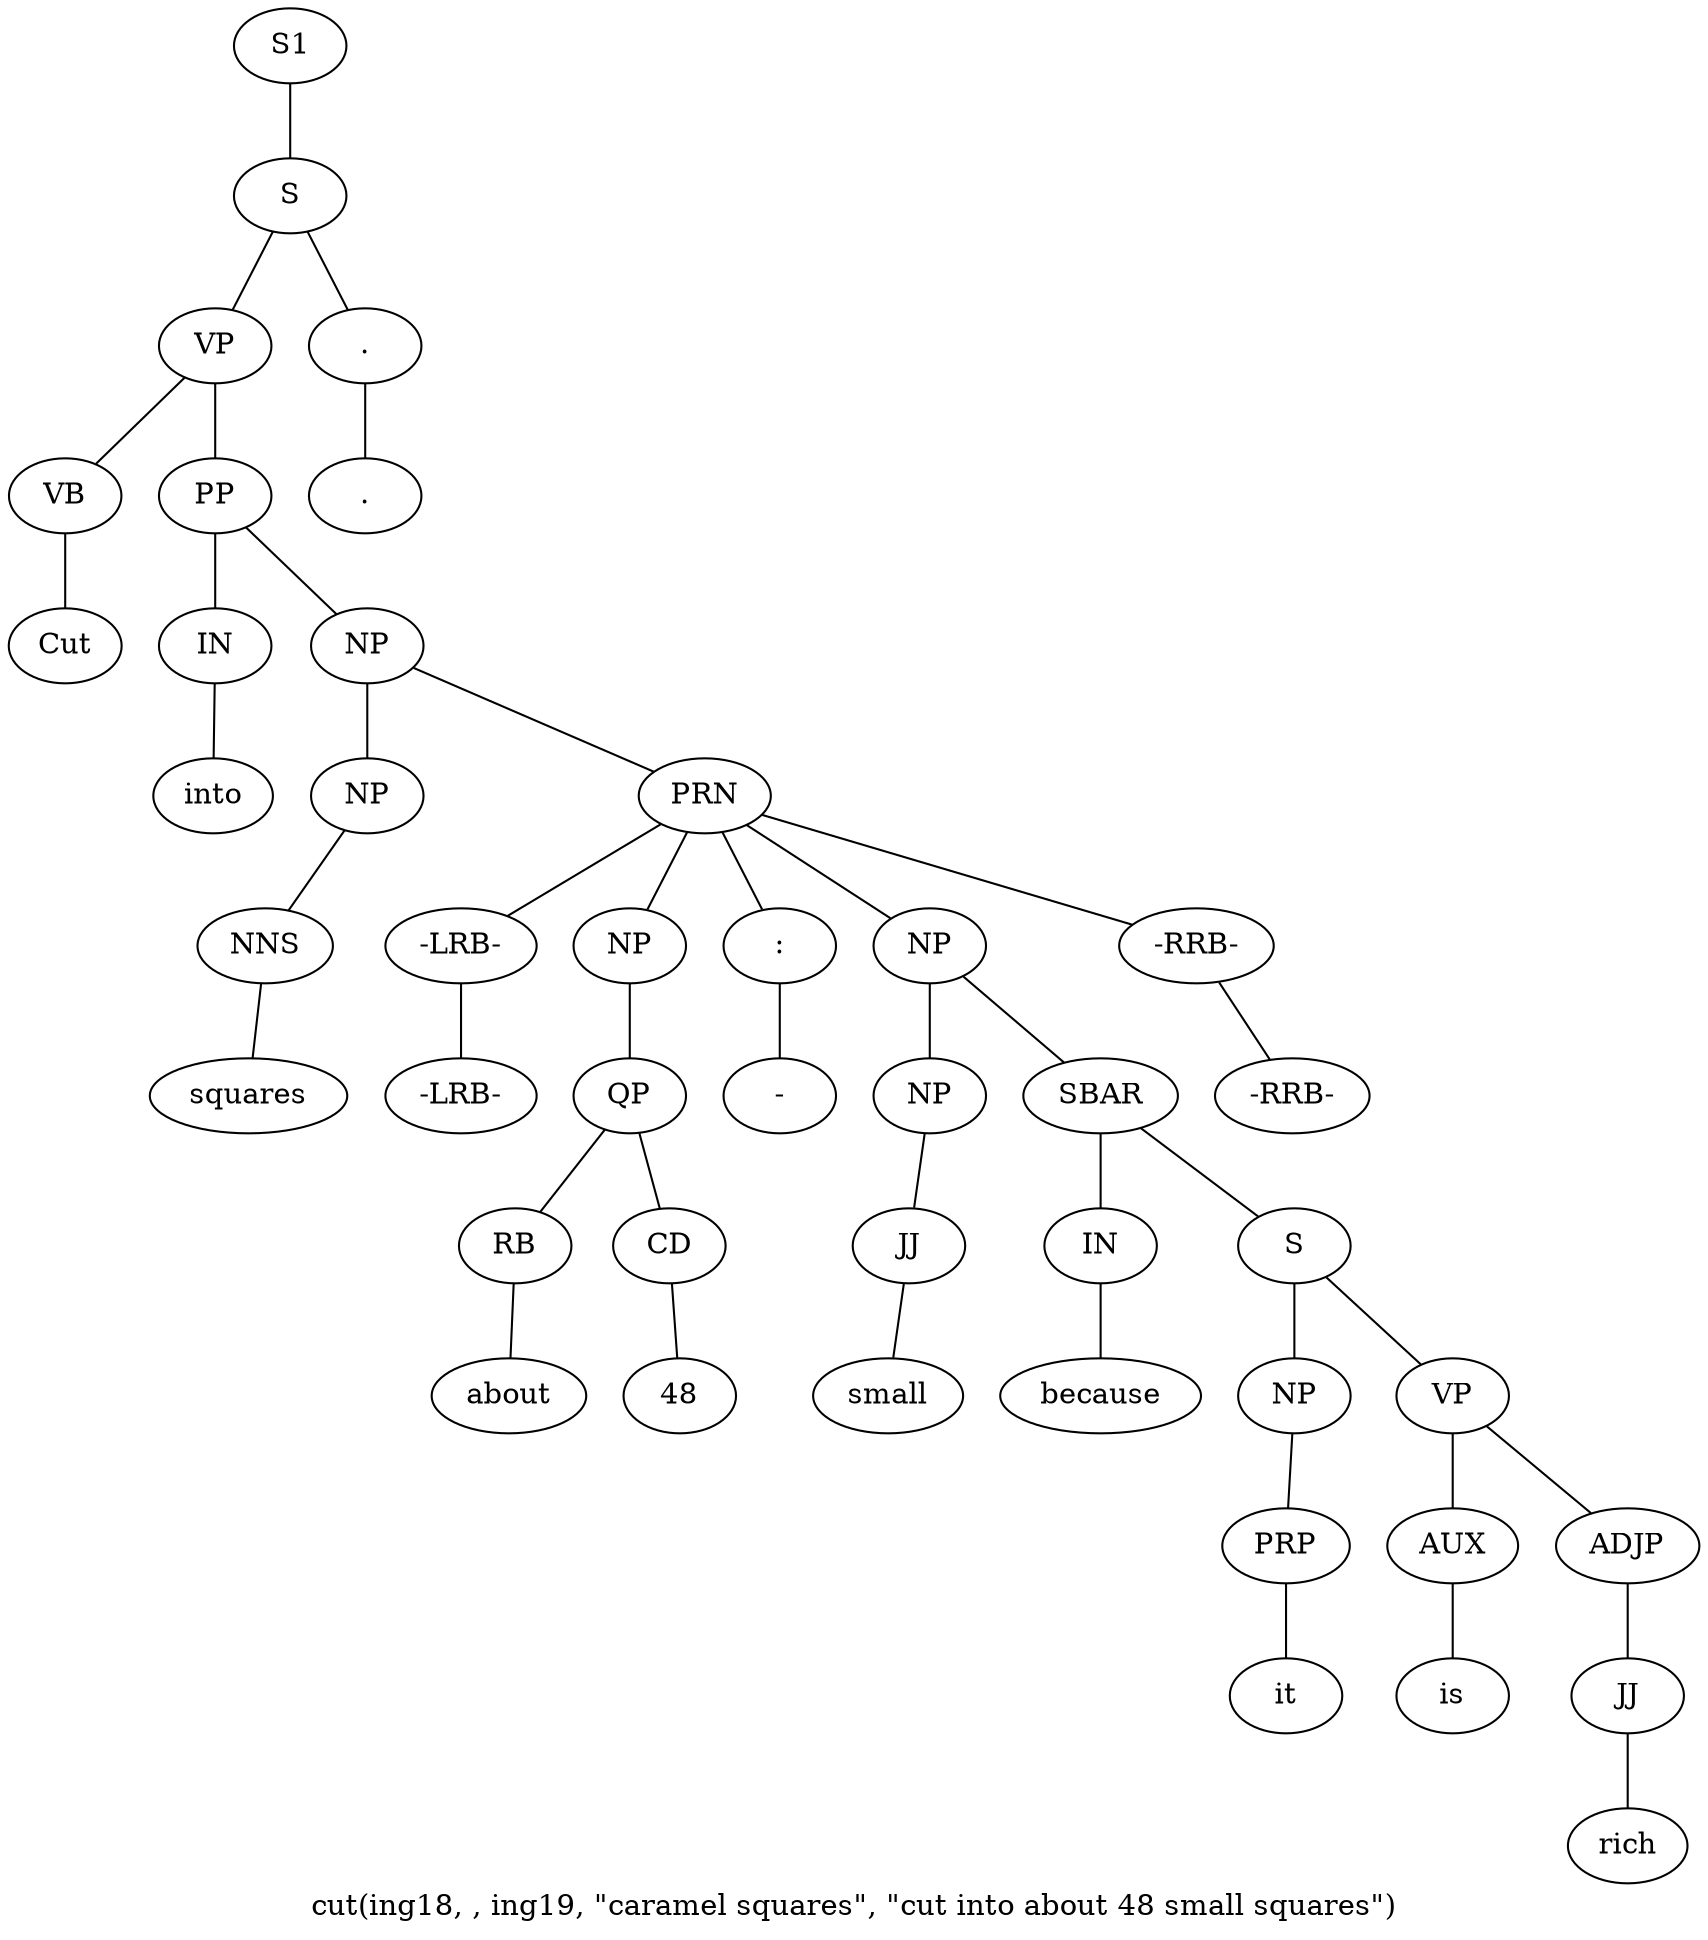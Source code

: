 graph SyntaxGraph {
	label = "cut(ing18, , ing19, \"caramel squares\", \"cut into about 48 small squares\")";
	Node0 [label="S1"];
	Node1 [label="S"];
	Node2 [label="VP"];
	Node3 [label="VB"];
	Node4 [label="Cut"];
	Node5 [label="PP"];
	Node6 [label="IN"];
	Node7 [label="into"];
	Node8 [label="NP"];
	Node9 [label="NP"];
	Node10 [label="NNS"];
	Node11 [label="squares"];
	Node12 [label="PRN"];
	Node13 [label="-LRB-"];
	Node14 [label="-LRB-"];
	Node15 [label="NP"];
	Node16 [label="QP"];
	Node17 [label="RB"];
	Node18 [label="about"];
	Node19 [label="CD"];
	Node20 [label="48"];
	Node21 [label=":"];
	Node22 [label="-"];
	Node23 [label="NP"];
	Node24 [label="NP"];
	Node25 [label="JJ"];
	Node26 [label="small"];
	Node27 [label="SBAR"];
	Node28 [label="IN"];
	Node29 [label="because"];
	Node30 [label="S"];
	Node31 [label="NP"];
	Node32 [label="PRP"];
	Node33 [label="it"];
	Node34 [label="VP"];
	Node35 [label="AUX"];
	Node36 [label="is"];
	Node37 [label="ADJP"];
	Node38 [label="JJ"];
	Node39 [label="rich"];
	Node40 [label="-RRB-"];
	Node41 [label="-RRB-"];
	Node42 [label="."];
	Node43 [label="."];

	Node0 -- Node1;
	Node1 -- Node2;
	Node1 -- Node42;
	Node2 -- Node3;
	Node2 -- Node5;
	Node3 -- Node4;
	Node5 -- Node6;
	Node5 -- Node8;
	Node6 -- Node7;
	Node8 -- Node9;
	Node8 -- Node12;
	Node9 -- Node10;
	Node10 -- Node11;
	Node12 -- Node13;
	Node12 -- Node15;
	Node12 -- Node21;
	Node12 -- Node23;
	Node12 -- Node40;
	Node13 -- Node14;
	Node15 -- Node16;
	Node16 -- Node17;
	Node16 -- Node19;
	Node17 -- Node18;
	Node19 -- Node20;
	Node21 -- Node22;
	Node23 -- Node24;
	Node23 -- Node27;
	Node24 -- Node25;
	Node25 -- Node26;
	Node27 -- Node28;
	Node27 -- Node30;
	Node28 -- Node29;
	Node30 -- Node31;
	Node30 -- Node34;
	Node31 -- Node32;
	Node32 -- Node33;
	Node34 -- Node35;
	Node34 -- Node37;
	Node35 -- Node36;
	Node37 -- Node38;
	Node38 -- Node39;
	Node40 -- Node41;
	Node42 -- Node43;
}